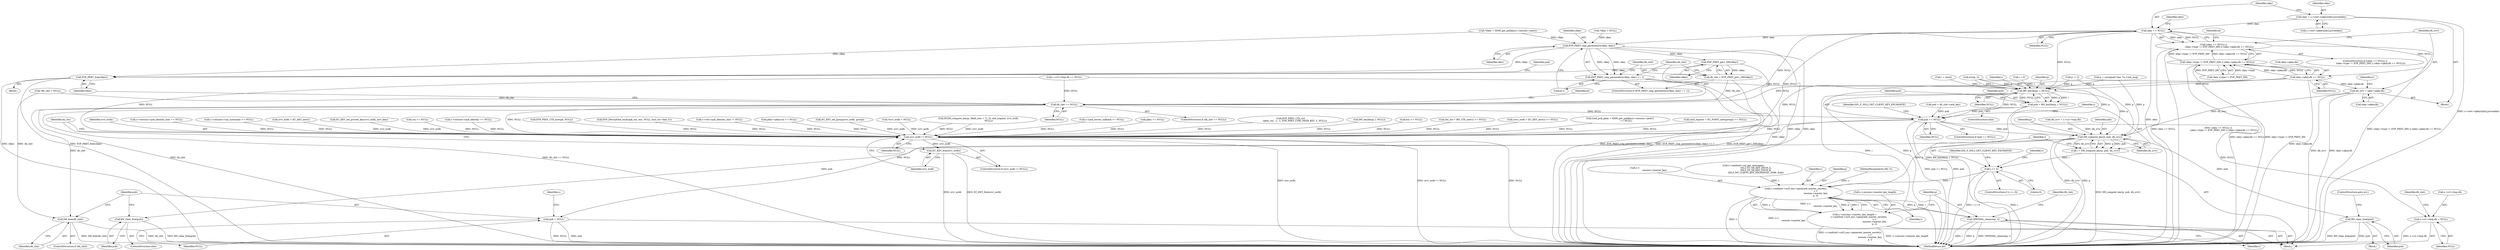 digraph "0_openssl_3c66a669dfc7b3792f7af0758ea26fe8502ce70c@array" {
"1000603" [label="(Call,skey = s->cert->pkeys[idx].privatekey)"];
"1000616" [label="(Call,skey == NULL)"];
"1000615" [label="(Call,(skey == NULL) ||\n                (skey->type != EVP_PKEY_DH) || (skey->pkey.dh == NULL))"];
"1000625" [label="(Call,skey->pkey.dh == NULL)"];
"1000619" [label="(Call,(skey->type != EVP_PKEY_DH) || (skey->pkey.dh == NULL))"];
"1000640" [label="(Call,dh_srvr = skey->pkey.dh)"];
"1000740" [label="(Call,DH_compute_key(p, pub, dh_srvr))"];
"1000738" [label="(Call,i = DH_compute_key(p, pub, dh_srvr))"];
"1000745" [label="(Call,i <= 0)"];
"1000788" [label="(Call,s->method->ssl3_enc->generate_master_secret(s,\n                                                        s->\n                                                        session->master_key,\n                                                        p, i))"];
"1000782" [label="(Call,s->session->master_key_length =\n            s->method->ssl3_enc->generate_master_secret(s,\n                                                        s->\n                                                        session->master_key,\n                                                        p, i))"];
"1000797" [label="(Call,OPENSSL_cleanse(p, i))"];
"1000752" [label="(Call,BN_clear_free(pub))"];
"1000777" [label="(Call,BN_clear_free(pub))"];
"1000704" [label="(Call,dh_clnt == NULL)"];
"1000730" [label="(Call,pub == NULL)"];
"1000763" [label="(Call,s->s3->tmp.dh = NULL)"];
"1000779" [label="(Call,pub = NULL)"];
"1002148" [label="(Call,srvr_ecdh != NULL)"];
"1002151" [label="(Call,EC_KEY_free(srvr_ecdh))"];
"1000774" [label="(Call,DH_free(dh_clnt))"];
"1000725" [label="(Call,BN_bin2bn(p, i, NULL))"];
"1000723" [label="(Call,pub = BN_bin2bn(p, i, NULL))"];
"1000695" [label="(Call,EVP_PKEY_cmp_parameters(clkey, skey))"];
"1000694" [label="(Call,EVP_PKEY_cmp_parameters(clkey, skey) == 1)"];
"1000701" [label="(Call,EVP_PKEY_get1_DH(clkey))"];
"1000699" [label="(Call,dh_clnt = EVP_PKEY_get1_DH(clkey))"];
"1000715" [label="(Call,EVP_PKEY_free(clkey))"];
"1000705" [label="(Identifier,dh_clnt)"];
"1002148" [label="(Call,srvr_ecdh != NULL)"];
"1000797" [label="(Call,OPENSSL_cleanse(p, i))"];
"1000764" [label="(Call,s->s3->tmp.dh)"];
"1000603" [label="(Call,skey = s->cert->pkeys[idx].privatekey)"];
"1000750" [label="(Identifier,SSL_F_SSL3_GET_CLIENT_KEY_EXCHANGE)"];
"1000763" [label="(Call,s->s3->tmp.dh = NULL)"];
"1001268" [label="(Call,srvr_ecdh = EC_KEY_new())"];
"1000702" [label="(Identifier,clkey)"];
"1000723" [label="(Call,pub = BN_bin2bn(p, i, NULL))"];
"1000728" [label="(Identifier,NULL)"];
"1000722" [label="(ControlStructure,else)"];
"1001475" [label="(Call,ECDH_compute_key(p, (field_size + 7) / 8, clnt_ecpoint, srvr_ecdh,\n                             NULL))"];
"1002154" [label="(Identifier,bn_ctx)"];
"1000524" [label="(Call,*skey = NULL)"];
"1000602" [label="(Block,)"];
"1000614" [label="(ControlStructure,if ((skey == NULL) ||\n                (skey->type != EVP_PKEY_DH) || (skey->pkey.dh == NULL)))"];
"1000709" [label="(Identifier,al)"];
"1000748" [label="(Block,)"];
"1000605" [label="(Call,s->cert->pkeys[idx].privatekey)"];
"1000641" [label="(Identifier,dh_srvr)"];
"1000618" [label="(Identifier,NULL)"];
"1000771" [label="(Identifier,NULL)"];
"1000777" [label="(Call,BN_clear_free(pub))"];
"1000730" [label="(Call,pub == NULL)"];
"1000604" [label="(Identifier,skey)"];
"1000743" [label="(Identifier,dh_srvr)"];
"1000620" [label="(Call,skey->type != EVP_PKEY_DH)"];
"1001364" [label="(Call,(clnt_pub_pkey = X509_get_pubkey(s->session->peer))\n                 == NULL)"];
"1000718" [label="(Identifier,pub)"];
"1000759" [label="(Identifier,s)"];
"1000616" [label="(Call,skey == NULL)"];
"1001334" [label="(Call,(clnt_ecpoint = EC_POINT_new(group)) == NULL)"];
"1002149" [label="(Identifier,srvr_ecdh)"];
"1001755" [label="(Call,s->session->psk_identity_hint == NULL)"];
"1000773" [label="(Identifier,dh_clnt)"];
"1001895" [label="(Call,s->session->srp_username == NULL)"];
"1000626" [label="(Call,skey->pkey.dh)"];
"1000753" [label="(Identifier,pub)"];
"1000649" [label="(Call,s->s3->tmp.dh == NULL)"];
"1000642" [label="(Call,skey->pkey.dh)"];
"1000790" [label="(Call,s->\n                                                        session->master_key)"];
"1000703" [label="(ControlStructure,if (dh_clnt == NULL))"];
"1000741" [label="(Identifier,p)"];
"1001325" [label="(Call,EC_KEY_set_private_key(srvr_ecdh, priv_key))"];
"1000634" [label="(Identifier,al)"];
"1000732" [label="(Identifier,NULL)"];
"1000788" [label="(Call,s->method->ssl3_enc->generate_master_secret(s,\n                                                        s->\n                                                        session->master_key,\n                                                        p, i))"];
"1000617" [label="(Identifier,skey)"];
"1000774" [label="(Call,DH_free(dh_clnt))"];
"1000682" [label="(Call,*clkey = X509_get_pubkey(s->session->peer))"];
"1000727" [label="(Identifier,i)"];
"1000724" [label="(Identifier,pub)"];
"1000678" [label="(Identifier,n)"];
"1000779" [label="(Call,pub = NULL)"];
"1000532" [label="(Call,n2s(p, i))"];
"1000260" [label="(Call,rsa == NULL)"];
"1000698" [label="(Literal,1)"];
"1000782" [label="(Call,s->session->master_key_length =\n            s->method->ssl3_enc->generate_master_secret(s,\n                                                        s->\n                                                        session->master_key,\n                                                        p, i))"];
"1001708" [label="(Call,s->session->psk_identity == NULL)"];
"1000575" [label="(Call,p -= 2)"];
"1000739" [label="(Identifier,i)"];
"1002150" [label="(Identifier,NULL)"];
"1002005" [label="(Call,EVP_PKEY_CTX_new(pk, NULL))"];
"1000716" [label="(Identifier,clkey)"];
"1000693" [label="(ControlStructure,if (EVP_PKEY_cmp_parameters(clkey, skey) == 1))"];
"1000615" [label="(Call,(skey == NULL) ||\n                (skey->type != EVP_PKEY_DH) || (skey->pkey.dh == NULL))"];
"1000781" [label="(Identifier,NULL)"];
"1000775" [label="(Identifier,dh_clnt)"];
"1000680" [label="(Block,)"];
"1002163" [label="(MethodReturn,int)"];
"1000622" [label="(Identifier,skey)"];
"1001064" [label="(Call,EVP_DecryptInit_ex(&ciph_ctx, enc, NULL, kssl_ctx->key, iv))"];
"1002152" [label="(Identifier,srvr_ecdh)"];
"1000745" [label="(Call,i <= 0)"];
"1000186" [label="(Call,s->method->ssl_get_message(s,\n                                   SSL3_ST_SR_KEY_EXCH_A,\n                                   SSL3_ST_SR_KEY_EXCH_B,\n                                   SSL3_MT_CLIENT_KEY_EXCHANGE, 2048, &ok))"];
"1000776" [label="(ControlStructure,else)"];
"1000731" [label="(Identifier,pub)"];
"1001748" [label="(Call,s->ctx->psk_identity_hint != NULL)"];
"1000704" [label="(Call,dh_clnt == NULL)"];
"1000785" [label="(Identifier,s)"];
"1000640" [label="(Call,dh_srvr = skey->pkey.dh)"];
"1000631" [label="(Identifier,NULL)"];
"1000801" [label="(Identifier,dh_clnt)"];
"1000717" [label="(Call,pub = dh_clnt->pub_key)"];
"1000778" [label="(Identifier,pub)"];
"1000619" [label="(Call,(skey->type != EVP_PKEY_DH) || (skey->pkey.dh == NULL))"];
"1000789" [label="(Identifier,s)"];
"1000549" [label="(Call,i = 0)"];
"1000295" [label="(Call,pkey->pkey.rsa == NULL)"];
"1002147" [label="(ControlStructure,if (srvr_ecdh != NULL))"];
"1000695" [label="(Call,EVP_PKEY_cmp_parameters(clkey, skey))"];
"1000725" [label="(Call,BN_bin2bn(p, i, NULL))"];
"1000201" [label="(Call,p = (unsigned char *)s->init_msg)"];
"1000697" [label="(Identifier,skey)"];
"1000701" [label="(Call,EVP_PKEY_get1_DH(clkey))"];
"1000706" [label="(Identifier,NULL)"];
"1000746" [label="(Identifier,i)"];
"1000729" [label="(ControlStructure,if (pub == NULL))"];
"1000164" [label="(Call,*dh_clnt = NULL)"];
"1000772" [label="(ControlStructure,if (dh_clnt))"];
"1001321" [label="(Call,EC_KEY_set_group(srvr_ecdh, group))"];
"1000715" [label="(Call,EVP_PKEY_free(clkey))"];
"1000726" [label="(Identifier,p)"];
"1000747" [label="(Literal,0)"];
"1000798" [label="(Identifier,p)"];
"1000169" [label="(Call,*srvr_ecdh = NULL)"];
"1002151" [label="(Call,EC_KEY_free(srvr_ecdh))"];
"1000735" [label="(Identifier,SSL_F_SSL3_GET_CLIENT_KEY_EXCHANGE)"];
"1001590" [label="(Call,s->psk_server_callback == NULL)"];
"1000286" [label="(Call,pkey == NULL)"];
"1000795" [label="(Identifier,p)"];
"1000754" [label="(ControlStructure,goto err;)"];
"1002098" [label="(Call,EVP_PKEY_CTX_ctrl\n            (pkey_ctx, -1, -1, EVP_PKEY_CTRL_PEER_KEY, 2, NULL))"];
"1000517" [label="(Block,)"];
"1000752" [label="(Call,BN_clear_free(pub))"];
"1000667" [label="(Call,dh_srvr = s->s3->tmp.dh)"];
"1000796" [label="(Identifier,i)"];
"1000780" [label="(Identifier,pub)"];
"1001830" [label="(Call,BN_bin2bn(p, i, NULL))"];
"1000738" [label="(Call,i = DH_compute_key(p, pub, dh_srvr))"];
"1001053" [label="(Call,enc == NULL)"];
"1000742" [label="(Identifier,pub)"];
"1000799" [label="(Identifier,i)"];
"1000744" [label="(ControlStructure,if (i <= 0))"];
"1000142" [label="(MethodParameterIn,SSL *s)"];
"1000700" [label="(Identifier,dh_clnt)"];
"1000694" [label="(Call,EVP_PKEY_cmp_parameters(clkey, skey) == 1)"];
"1000625" [label="(Call,skey->pkey.dh == NULL)"];
"1001409" [label="(Call,(bn_ctx = BN_CTX_new()) == NULL)"];
"1000578" [label="(Call,i = (int)n)"];
"1000783" [label="(Call,s->session->master_key_length)"];
"1000699" [label="(Call,dh_clnt = EVP_PKEY_get1_DH(clkey))"];
"1000696" [label="(Identifier,clkey)"];
"1000740" [label="(Call,DH_compute_key(p, pub, dh_srvr))"];
"1001267" [label="(Call,(srvr_ecdh = EC_KEY_new()) == NULL)"];
"1000603" -> "1000602"  [label="AST: "];
"1000603" -> "1000605"  [label="CFG: "];
"1000604" -> "1000603"  [label="AST: "];
"1000605" -> "1000603"  [label="AST: "];
"1000617" -> "1000603"  [label="CFG: "];
"1000603" -> "1002163"  [label="DDG: s->cert->pkeys[idx].privatekey"];
"1000603" -> "1000616"  [label="DDG: skey"];
"1000616" -> "1000615"  [label="AST: "];
"1000616" -> "1000618"  [label="CFG: "];
"1000617" -> "1000616"  [label="AST: "];
"1000618" -> "1000616"  [label="AST: "];
"1000622" -> "1000616"  [label="CFG: "];
"1000615" -> "1000616"  [label="CFG: "];
"1000616" -> "1002163"  [label="DDG: skey"];
"1000616" -> "1000615"  [label="DDG: skey"];
"1000616" -> "1000615"  [label="DDG: NULL"];
"1000616" -> "1000625"  [label="DDG: NULL"];
"1000616" -> "1000695"  [label="DDG: skey"];
"1000616" -> "1000704"  [label="DDG: NULL"];
"1000616" -> "1000725"  [label="DDG: NULL"];
"1000616" -> "1002148"  [label="DDG: NULL"];
"1000615" -> "1000614"  [label="AST: "];
"1000615" -> "1000619"  [label="CFG: "];
"1000619" -> "1000615"  [label="AST: "];
"1000634" -> "1000615"  [label="CFG: "];
"1000641" -> "1000615"  [label="CFG: "];
"1000615" -> "1002163"  [label="DDG: skey == NULL"];
"1000615" -> "1002163"  [label="DDG: (skey == NULL) ||\n                (skey->type != EVP_PKEY_DH) || (skey->pkey.dh == NULL)"];
"1000615" -> "1002163"  [label="DDG: (skey->type != EVP_PKEY_DH) || (skey->pkey.dh == NULL)"];
"1000619" -> "1000615"  [label="DDG: skey->type != EVP_PKEY_DH"];
"1000619" -> "1000615"  [label="DDG: skey->pkey.dh == NULL"];
"1000625" -> "1000619"  [label="AST: "];
"1000625" -> "1000631"  [label="CFG: "];
"1000626" -> "1000625"  [label="AST: "];
"1000631" -> "1000625"  [label="AST: "];
"1000619" -> "1000625"  [label="CFG: "];
"1000625" -> "1002163"  [label="DDG: skey->pkey.dh"];
"1000625" -> "1000619"  [label="DDG: skey->pkey.dh"];
"1000625" -> "1000619"  [label="DDG: NULL"];
"1000625" -> "1000640"  [label="DDG: skey->pkey.dh"];
"1000625" -> "1000704"  [label="DDG: NULL"];
"1000625" -> "1000725"  [label="DDG: NULL"];
"1000625" -> "1002148"  [label="DDG: NULL"];
"1000619" -> "1000620"  [label="CFG: "];
"1000620" -> "1000619"  [label="AST: "];
"1000619" -> "1002163"  [label="DDG: skey->pkey.dh == NULL"];
"1000619" -> "1002163"  [label="DDG: skey->type != EVP_PKEY_DH"];
"1000620" -> "1000619"  [label="DDG: skey->type"];
"1000620" -> "1000619"  [label="DDG: EVP_PKEY_DH"];
"1000640" -> "1000602"  [label="AST: "];
"1000640" -> "1000642"  [label="CFG: "];
"1000641" -> "1000640"  [label="AST: "];
"1000642" -> "1000640"  [label="AST: "];
"1000678" -> "1000640"  [label="CFG: "];
"1000640" -> "1002163"  [label="DDG: dh_srvr"];
"1000640" -> "1002163"  [label="DDG: skey->pkey.dh"];
"1000640" -> "1000740"  [label="DDG: dh_srvr"];
"1000740" -> "1000738"  [label="AST: "];
"1000740" -> "1000743"  [label="CFG: "];
"1000741" -> "1000740"  [label="AST: "];
"1000742" -> "1000740"  [label="AST: "];
"1000743" -> "1000740"  [label="AST: "];
"1000738" -> "1000740"  [label="CFG: "];
"1000740" -> "1002163"  [label="DDG: dh_srvr"];
"1000740" -> "1002163"  [label="DDG: p"];
"1000740" -> "1000738"  [label="DDG: p"];
"1000740" -> "1000738"  [label="DDG: pub"];
"1000740" -> "1000738"  [label="DDG: dh_srvr"];
"1000532" -> "1000740"  [label="DDG: p"];
"1000725" -> "1000740"  [label="DDG: p"];
"1000575" -> "1000740"  [label="DDG: p"];
"1000201" -> "1000740"  [label="DDG: p"];
"1000730" -> "1000740"  [label="DDG: pub"];
"1000667" -> "1000740"  [label="DDG: dh_srvr"];
"1000740" -> "1000752"  [label="DDG: pub"];
"1000740" -> "1000777"  [label="DDG: pub"];
"1000740" -> "1000788"  [label="DDG: p"];
"1000738" -> "1000517"  [label="AST: "];
"1000739" -> "1000738"  [label="AST: "];
"1000746" -> "1000738"  [label="CFG: "];
"1000738" -> "1002163"  [label="DDG: DH_compute_key(p, pub, dh_srvr)"];
"1000738" -> "1000745"  [label="DDG: i"];
"1000745" -> "1000744"  [label="AST: "];
"1000745" -> "1000747"  [label="CFG: "];
"1000746" -> "1000745"  [label="AST: "];
"1000747" -> "1000745"  [label="AST: "];
"1000750" -> "1000745"  [label="CFG: "];
"1000759" -> "1000745"  [label="CFG: "];
"1000745" -> "1002163"  [label="DDG: i <= 0"];
"1000745" -> "1002163"  [label="DDG: i"];
"1000745" -> "1000788"  [label="DDG: i"];
"1000788" -> "1000782"  [label="AST: "];
"1000788" -> "1000796"  [label="CFG: "];
"1000789" -> "1000788"  [label="AST: "];
"1000790" -> "1000788"  [label="AST: "];
"1000795" -> "1000788"  [label="AST: "];
"1000796" -> "1000788"  [label="AST: "];
"1000782" -> "1000788"  [label="CFG: "];
"1000788" -> "1002163"  [label="DDG: s"];
"1000788" -> "1002163"  [label="DDG: s->\n                                                        session->master_key"];
"1000788" -> "1000782"  [label="DDG: s"];
"1000788" -> "1000782"  [label="DDG: s->\n                                                        session->master_key"];
"1000788" -> "1000782"  [label="DDG: p"];
"1000788" -> "1000782"  [label="DDG: i"];
"1000186" -> "1000788"  [label="DDG: s"];
"1000142" -> "1000788"  [label="DDG: s"];
"1000788" -> "1000797"  [label="DDG: p"];
"1000788" -> "1000797"  [label="DDG: i"];
"1000782" -> "1000517"  [label="AST: "];
"1000783" -> "1000782"  [label="AST: "];
"1000798" -> "1000782"  [label="CFG: "];
"1000782" -> "1002163"  [label="DDG: s->method->ssl3_enc->generate_master_secret(s,\n                                                        s->\n                                                        session->master_key,\n                                                        p, i)"];
"1000782" -> "1002163"  [label="DDG: s->session->master_key_length"];
"1000797" -> "1000517"  [label="AST: "];
"1000797" -> "1000799"  [label="CFG: "];
"1000798" -> "1000797"  [label="AST: "];
"1000799" -> "1000797"  [label="AST: "];
"1000801" -> "1000797"  [label="CFG: "];
"1000797" -> "1002163"  [label="DDG: i"];
"1000797" -> "1002163"  [label="DDG: p"];
"1000797" -> "1002163"  [label="DDG: OPENSSL_cleanse(p, i)"];
"1000752" -> "1000748"  [label="AST: "];
"1000752" -> "1000753"  [label="CFG: "];
"1000753" -> "1000752"  [label="AST: "];
"1000754" -> "1000752"  [label="CFG: "];
"1000752" -> "1002163"  [label="DDG: pub"];
"1000752" -> "1002163"  [label="DDG: BN_clear_free(pub)"];
"1000777" -> "1000776"  [label="AST: "];
"1000777" -> "1000778"  [label="CFG: "];
"1000778" -> "1000777"  [label="AST: "];
"1000780" -> "1000777"  [label="CFG: "];
"1000777" -> "1002163"  [label="DDG: BN_clear_free(pub)"];
"1000704" -> "1000703"  [label="AST: "];
"1000704" -> "1000706"  [label="CFG: "];
"1000705" -> "1000704"  [label="AST: "];
"1000706" -> "1000704"  [label="AST: "];
"1000709" -> "1000704"  [label="CFG: "];
"1000716" -> "1000704"  [label="CFG: "];
"1000704" -> "1002163"  [label="DDG: dh_clnt"];
"1000704" -> "1002163"  [label="DDG: dh_clnt == NULL"];
"1000699" -> "1000704"  [label="DDG: dh_clnt"];
"1000164" -> "1000704"  [label="DDG: dh_clnt"];
"1000649" -> "1000704"  [label="DDG: NULL"];
"1000704" -> "1000730"  [label="DDG: NULL"];
"1000704" -> "1000774"  [label="DDG: dh_clnt"];
"1000704" -> "1002148"  [label="DDG: NULL"];
"1000730" -> "1000729"  [label="AST: "];
"1000730" -> "1000732"  [label="CFG: "];
"1000731" -> "1000730"  [label="AST: "];
"1000732" -> "1000730"  [label="AST: "];
"1000735" -> "1000730"  [label="CFG: "];
"1000739" -> "1000730"  [label="CFG: "];
"1000730" -> "1002163"  [label="DDG: pub == NULL"];
"1000730" -> "1002163"  [label="DDG: pub"];
"1000723" -> "1000730"  [label="DDG: pub"];
"1000717" -> "1000730"  [label="DDG: pub"];
"1000725" -> "1000730"  [label="DDG: NULL"];
"1000730" -> "1000763"  [label="DDG: NULL"];
"1000730" -> "1000779"  [label="DDG: NULL"];
"1000730" -> "1002148"  [label="DDG: NULL"];
"1000763" -> "1000517"  [label="AST: "];
"1000763" -> "1000771"  [label="CFG: "];
"1000764" -> "1000763"  [label="AST: "];
"1000771" -> "1000763"  [label="AST: "];
"1000773" -> "1000763"  [label="CFG: "];
"1000763" -> "1002163"  [label="DDG: s->s3->tmp.dh"];
"1000779" -> "1000517"  [label="AST: "];
"1000779" -> "1000781"  [label="CFG: "];
"1000780" -> "1000779"  [label="AST: "];
"1000781" -> "1000779"  [label="AST: "];
"1000785" -> "1000779"  [label="CFG: "];
"1000779" -> "1002163"  [label="DDG: pub"];
"1000779" -> "1002163"  [label="DDG: NULL"];
"1002148" -> "1002147"  [label="AST: "];
"1002148" -> "1002150"  [label="CFG: "];
"1002149" -> "1002148"  [label="AST: "];
"1002150" -> "1002148"  [label="AST: "];
"1002152" -> "1002148"  [label="CFG: "];
"1002154" -> "1002148"  [label="CFG: "];
"1002148" -> "1002163"  [label="DDG: srvr_ecdh != NULL"];
"1002148" -> "1002163"  [label="DDG: NULL"];
"1002148" -> "1002163"  [label="DDG: srvr_ecdh"];
"1001325" -> "1002148"  [label="DDG: srvr_ecdh"];
"1001321" -> "1002148"  [label="DDG: srvr_ecdh"];
"1001475" -> "1002148"  [label="DDG: srvr_ecdh"];
"1001475" -> "1002148"  [label="DDG: NULL"];
"1001268" -> "1002148"  [label="DDG: srvr_ecdh"];
"1000169" -> "1002148"  [label="DDG: srvr_ecdh"];
"1001053" -> "1002148"  [label="DDG: NULL"];
"1001830" -> "1002148"  [label="DDG: NULL"];
"1000295" -> "1002148"  [label="DDG: NULL"];
"1001590" -> "1002148"  [label="DDG: NULL"];
"1001409" -> "1002148"  [label="DDG: NULL"];
"1001755" -> "1002148"  [label="DDG: NULL"];
"1001364" -> "1002148"  [label="DDG: NULL"];
"1002098" -> "1002148"  [label="DDG: NULL"];
"1002005" -> "1002148"  [label="DDG: NULL"];
"1001267" -> "1002148"  [label="DDG: NULL"];
"1001748" -> "1002148"  [label="DDG: NULL"];
"1000260" -> "1002148"  [label="DDG: NULL"];
"1001064" -> "1002148"  [label="DDG: NULL"];
"1001895" -> "1002148"  [label="DDG: NULL"];
"1001334" -> "1002148"  [label="DDG: NULL"];
"1001708" -> "1002148"  [label="DDG: NULL"];
"1000286" -> "1002148"  [label="DDG: NULL"];
"1000649" -> "1002148"  [label="DDG: NULL"];
"1002148" -> "1002151"  [label="DDG: srvr_ecdh"];
"1002151" -> "1002147"  [label="AST: "];
"1002151" -> "1002152"  [label="CFG: "];
"1002152" -> "1002151"  [label="AST: "];
"1002154" -> "1002151"  [label="CFG: "];
"1002151" -> "1002163"  [label="DDG: srvr_ecdh"];
"1002151" -> "1002163"  [label="DDG: EC_KEY_free(srvr_ecdh)"];
"1000774" -> "1000772"  [label="AST: "];
"1000774" -> "1000775"  [label="CFG: "];
"1000775" -> "1000774"  [label="AST: "];
"1000780" -> "1000774"  [label="CFG: "];
"1000774" -> "1002163"  [label="DDG: DH_free(dh_clnt)"];
"1000774" -> "1002163"  [label="DDG: dh_clnt"];
"1000164" -> "1000774"  [label="DDG: dh_clnt"];
"1000725" -> "1000723"  [label="AST: "];
"1000725" -> "1000728"  [label="CFG: "];
"1000726" -> "1000725"  [label="AST: "];
"1000727" -> "1000725"  [label="AST: "];
"1000728" -> "1000725"  [label="AST: "];
"1000723" -> "1000725"  [label="CFG: "];
"1000725" -> "1002163"  [label="DDG: i"];
"1000725" -> "1002163"  [label="DDG: p"];
"1000725" -> "1000723"  [label="DDG: p"];
"1000725" -> "1000723"  [label="DDG: i"];
"1000725" -> "1000723"  [label="DDG: NULL"];
"1000532" -> "1000725"  [label="DDG: p"];
"1000532" -> "1000725"  [label="DDG: i"];
"1000575" -> "1000725"  [label="DDG: p"];
"1000201" -> "1000725"  [label="DDG: p"];
"1000549" -> "1000725"  [label="DDG: i"];
"1000578" -> "1000725"  [label="DDG: i"];
"1000649" -> "1000725"  [label="DDG: NULL"];
"1000723" -> "1000722"  [label="AST: "];
"1000724" -> "1000723"  [label="AST: "];
"1000731" -> "1000723"  [label="CFG: "];
"1000723" -> "1002163"  [label="DDG: BN_bin2bn(p, i, NULL)"];
"1000695" -> "1000694"  [label="AST: "];
"1000695" -> "1000697"  [label="CFG: "];
"1000696" -> "1000695"  [label="AST: "];
"1000697" -> "1000695"  [label="AST: "];
"1000698" -> "1000695"  [label="CFG: "];
"1000695" -> "1002163"  [label="DDG: clkey"];
"1000695" -> "1002163"  [label="DDG: skey"];
"1000695" -> "1000694"  [label="DDG: clkey"];
"1000695" -> "1000694"  [label="DDG: skey"];
"1000682" -> "1000695"  [label="DDG: clkey"];
"1000524" -> "1000695"  [label="DDG: skey"];
"1000695" -> "1000701"  [label="DDG: clkey"];
"1000695" -> "1000715"  [label="DDG: clkey"];
"1000694" -> "1000693"  [label="AST: "];
"1000694" -> "1000698"  [label="CFG: "];
"1000698" -> "1000694"  [label="AST: "];
"1000700" -> "1000694"  [label="CFG: "];
"1000705" -> "1000694"  [label="CFG: "];
"1000694" -> "1002163"  [label="DDG: EVP_PKEY_cmp_parameters(clkey, skey)"];
"1000694" -> "1002163"  [label="DDG: EVP_PKEY_cmp_parameters(clkey, skey) == 1"];
"1000701" -> "1000699"  [label="AST: "];
"1000701" -> "1000702"  [label="CFG: "];
"1000702" -> "1000701"  [label="AST: "];
"1000699" -> "1000701"  [label="CFG: "];
"1000701" -> "1002163"  [label="DDG: clkey"];
"1000701" -> "1000699"  [label="DDG: clkey"];
"1000701" -> "1000715"  [label="DDG: clkey"];
"1000699" -> "1000693"  [label="AST: "];
"1000700" -> "1000699"  [label="AST: "];
"1000705" -> "1000699"  [label="CFG: "];
"1000699" -> "1002163"  [label="DDG: EVP_PKEY_get1_DH(clkey)"];
"1000715" -> "1000680"  [label="AST: "];
"1000715" -> "1000716"  [label="CFG: "];
"1000716" -> "1000715"  [label="AST: "];
"1000718" -> "1000715"  [label="CFG: "];
"1000715" -> "1002163"  [label="DDG: clkey"];
"1000715" -> "1002163"  [label="DDG: EVP_PKEY_free(clkey)"];
"1000682" -> "1000715"  [label="DDG: clkey"];
}
